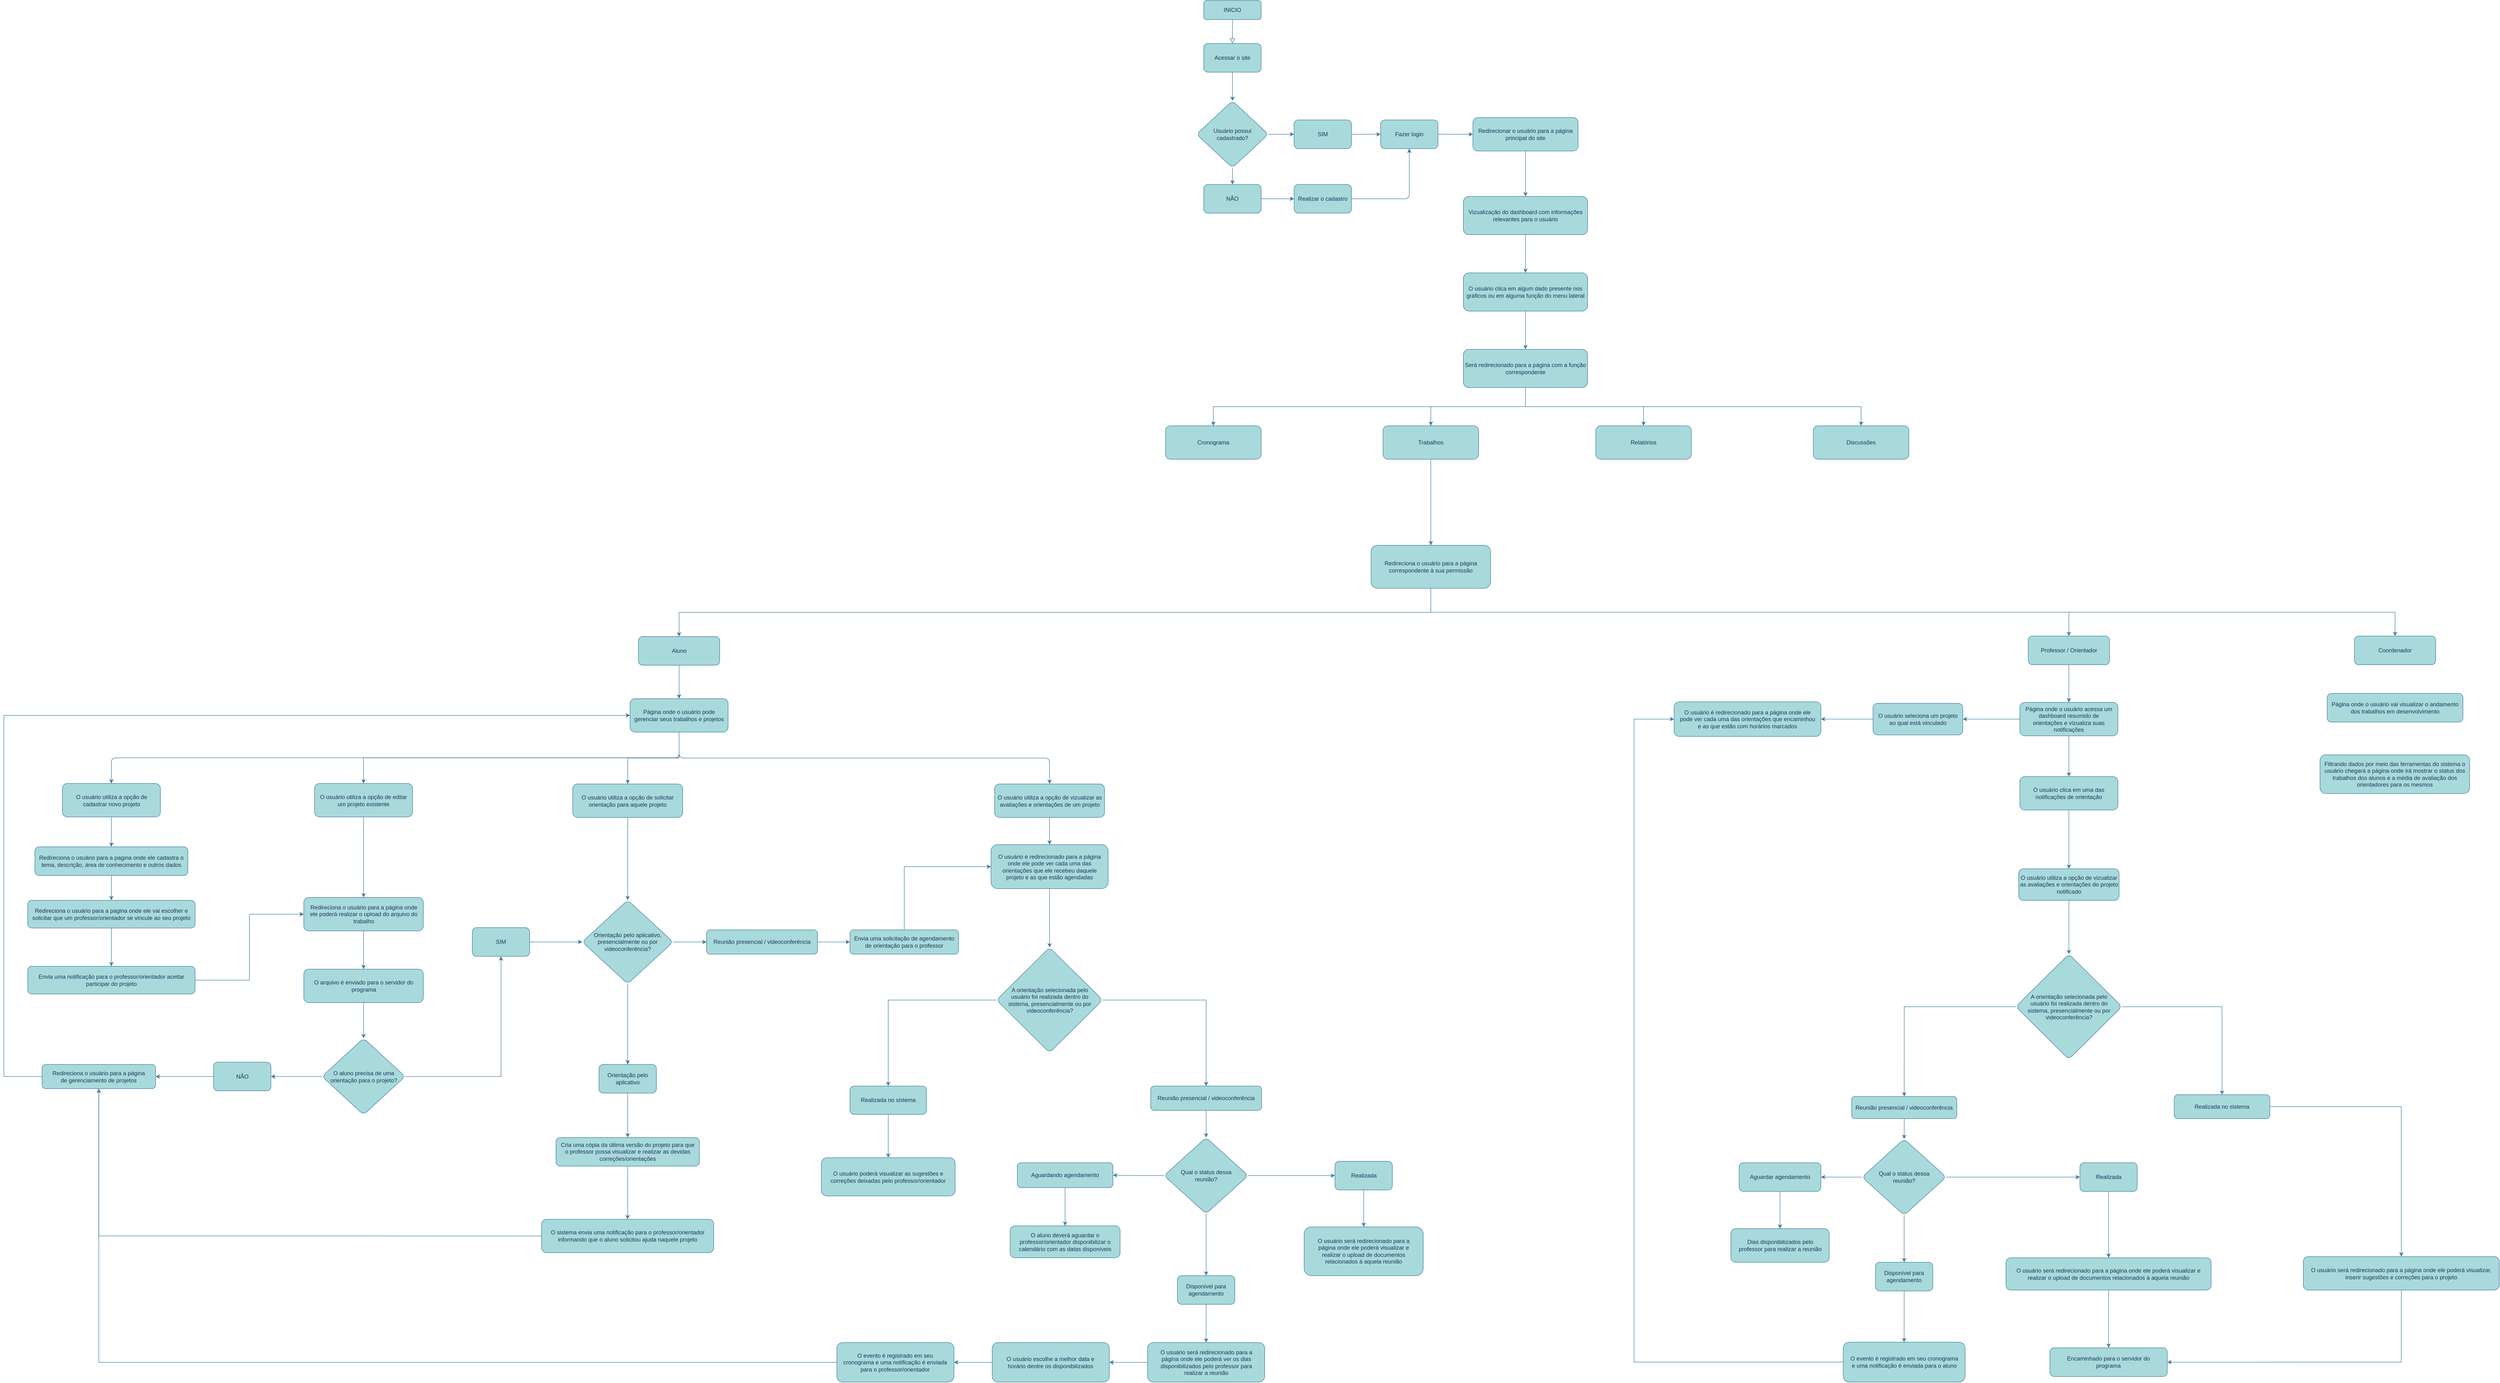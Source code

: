 <mxfile version="21.7.5" type="github">
  <diagram id="C5RBs43oDa-KdzZeNtuy" name="Page-1">
    <mxGraphModel dx="3542" dy="581" grid="1" gridSize="10" guides="1" tooltips="1" connect="1" arrows="1" fold="1" page="1" pageScale="1" pageWidth="827" pageHeight="1169" math="0" shadow="0">
      <root>
        <mxCell id="WIyWlLk6GJQsqaUBKTNV-0" />
        <mxCell id="WIyWlLk6GJQsqaUBKTNV-1" parent="WIyWlLk6GJQsqaUBKTNV-0" />
        <mxCell id="WIyWlLk6GJQsqaUBKTNV-2" value="" style="rounded=1;html=1;jettySize=auto;orthogonalLoop=1;fontSize=11;endArrow=block;endFill=0;endSize=8;strokeWidth=1;shadow=0;labelBackgroundColor=none;edgeStyle=orthogonalEdgeStyle;strokeColor=#457B9D;fontColor=default;" parent="WIyWlLk6GJQsqaUBKTNV-1" source="WIyWlLk6GJQsqaUBKTNV-3" edge="1">
          <mxGeometry relative="1" as="geometry">
            <mxPoint x="220" y="170" as="targetPoint" />
          </mxGeometry>
        </mxCell>
        <mxCell id="WIyWlLk6GJQsqaUBKTNV-3" value="INICIO" style="rounded=1;whiteSpace=wrap;html=1;fontSize=12;glass=0;strokeWidth=1;shadow=0;labelBackgroundColor=none;fillColor=#A8DADC;strokeColor=#457B9D;fontColor=#1D3557;perimeterSpacing=0;" parent="WIyWlLk6GJQsqaUBKTNV-1" vertex="1">
          <mxGeometry x="160" y="80" width="120" height="40" as="geometry" />
        </mxCell>
        <mxCell id="vMnHUvq_mN5Q5pl3wlm3-0" style="edgeStyle=orthogonalEdgeStyle;rounded=0;orthogonalLoop=1;jettySize=auto;html=1;entryX=0.5;entryY=0;entryDx=0;entryDy=0;labelBackgroundColor=none;strokeColor=#457B9D;fontColor=default;" parent="WIyWlLk6GJQsqaUBKTNV-1" source="Wv6pgNmDJLZr7skE1zL_-1" target="Wv6pgNmDJLZr7skE1zL_-2" edge="1">
          <mxGeometry relative="1" as="geometry" />
        </mxCell>
        <mxCell id="Wv6pgNmDJLZr7skE1zL_-1" value="Acessar o site" style="rounded=1;whiteSpace=wrap;html=1;labelBackgroundColor=none;fillColor=#A8DADC;strokeColor=#457B9D;fontColor=#1D3557;" parent="WIyWlLk6GJQsqaUBKTNV-1" vertex="1">
          <mxGeometry x="160" y="170" width="120" height="60" as="geometry" />
        </mxCell>
        <mxCell id="N6boZ8kevPGHldUJO8OH-1" value="" style="edgeStyle=orthogonalEdgeStyle;rounded=0;orthogonalLoop=1;jettySize=auto;html=1;labelBackgroundColor=none;strokeColor=#457B9D;fontColor=default;" parent="WIyWlLk6GJQsqaUBKTNV-1" source="Wv6pgNmDJLZr7skE1zL_-2" target="N6boZ8kevPGHldUJO8OH-0" edge="1">
          <mxGeometry relative="1" as="geometry" />
        </mxCell>
        <mxCell id="N6boZ8kevPGHldUJO8OH-4" value="" style="edgeStyle=orthogonalEdgeStyle;rounded=0;orthogonalLoop=1;jettySize=auto;html=1;labelBackgroundColor=none;strokeColor=#457B9D;fontColor=default;" parent="WIyWlLk6GJQsqaUBKTNV-1" source="Wv6pgNmDJLZr7skE1zL_-2" target="N6boZ8kevPGHldUJO8OH-3" edge="1">
          <mxGeometry relative="1" as="geometry" />
        </mxCell>
        <mxCell id="Wv6pgNmDJLZr7skE1zL_-2" value="Usuário possui cadastrado?" style="rhombus;whiteSpace=wrap;html=1;labelBackgroundColor=none;fillColor=#A8DADC;strokeColor=#457B9D;fontColor=#1D3557;rounded=1;" parent="WIyWlLk6GJQsqaUBKTNV-1" vertex="1">
          <mxGeometry x="145" y="290" width="150" height="140" as="geometry" />
        </mxCell>
        <mxCell id="vMnHUvq_mN5Q5pl3wlm3-2" style="edgeStyle=orthogonalEdgeStyle;rounded=0;orthogonalLoop=1;jettySize=auto;html=1;entryX=0;entryY=0.5;entryDx=0;entryDy=0;labelBackgroundColor=none;strokeColor=#457B9D;fontColor=default;" parent="WIyWlLk6GJQsqaUBKTNV-1" source="Wv6pgNmDJLZr7skE1zL_-4" target="Wv6pgNmDJLZr7skE1zL_-24" edge="1">
          <mxGeometry relative="1" as="geometry" />
        </mxCell>
        <mxCell id="Wv6pgNmDJLZr7skE1zL_-4" value="Fazer login" style="rounded=1;whiteSpace=wrap;html=1;labelBackgroundColor=none;fillColor=#A8DADC;strokeColor=#457B9D;fontColor=#1D3557;" parent="WIyWlLk6GJQsqaUBKTNV-1" vertex="1">
          <mxGeometry x="530" y="330" width="120" height="60" as="geometry" />
        </mxCell>
        <mxCell id="Wv6pgNmDJLZr7skE1zL_-8" style="edgeStyle=orthogonalEdgeStyle;rounded=1;orthogonalLoop=1;jettySize=auto;html=1;entryX=0.5;entryY=1;entryDx=0;entryDy=0;labelBackgroundColor=none;strokeColor=#457B9D;fontColor=default;" parent="WIyWlLk6GJQsqaUBKTNV-1" source="Wv6pgNmDJLZr7skE1zL_-6" target="Wv6pgNmDJLZr7skE1zL_-4" edge="1">
          <mxGeometry relative="1" as="geometry" />
        </mxCell>
        <mxCell id="Wv6pgNmDJLZr7skE1zL_-6" value="Realizar o cadastro" style="rounded=1;whiteSpace=wrap;html=1;labelBackgroundColor=none;fillColor=#A8DADC;strokeColor=#457B9D;fontColor=#1D3557;" parent="WIyWlLk6GJQsqaUBKTNV-1" vertex="1">
          <mxGeometry x="349" y="465" width="120" height="60" as="geometry" />
        </mxCell>
        <mxCell id="vMnHUvq_mN5Q5pl3wlm3-3" style="edgeStyle=orthogonalEdgeStyle;rounded=0;orthogonalLoop=1;jettySize=auto;html=1;entryX=0.5;entryY=0;entryDx=0;entryDy=0;labelBackgroundColor=none;strokeColor=#457B9D;fontColor=default;" parent="WIyWlLk6GJQsqaUBKTNV-1" source="Wv6pgNmDJLZr7skE1zL_-24" target="PsRH2TwUstqcrsSytIBq-19" edge="1">
          <mxGeometry relative="1" as="geometry" />
        </mxCell>
        <mxCell id="Wv6pgNmDJLZr7skE1zL_-24" value="Redirecionar&amp;nbsp;o usuário para a página principal do site" style="rounded=1;whiteSpace=wrap;html=1;labelBackgroundColor=none;fillColor=#A8DADC;strokeColor=#457B9D;fontColor=#1D3557;" parent="WIyWlLk6GJQsqaUBKTNV-1" vertex="1">
          <mxGeometry x="723" y="325" width="220" height="70" as="geometry" />
        </mxCell>
        <mxCell id="N6boZ8kevPGHldUJO8OH-9" value="" style="edgeStyle=orthogonalEdgeStyle;rounded=0;orthogonalLoop=1;jettySize=auto;html=1;labelBackgroundColor=none;strokeColor=#457B9D;fontColor=default;" parent="WIyWlLk6GJQsqaUBKTNV-1" source="PsRH2TwUstqcrsSytIBq-19" target="N6boZ8kevPGHldUJO8OH-8" edge="1">
          <mxGeometry relative="1" as="geometry" />
        </mxCell>
        <mxCell id="PsRH2TwUstqcrsSytIBq-19" value="Vizualização do dashboard com informações relevantes para o usuário" style="rounded=1;whiteSpace=wrap;html=1;labelBackgroundColor=none;fillColor=#A8DADC;strokeColor=#457B9D;fontColor=#1D3557;" parent="WIyWlLk6GJQsqaUBKTNV-1" vertex="1">
          <mxGeometry x="703" y="490" width="260" height="80" as="geometry" />
        </mxCell>
        <mxCell id="PsRH2TwUstqcrsSytIBq-21" value="Cronograma" style="rounded=1;whiteSpace=wrap;html=1;labelBackgroundColor=none;fillColor=#A8DADC;strokeColor=#457B9D;fontColor=#1D3557;" parent="WIyWlLk6GJQsqaUBKTNV-1" vertex="1">
          <mxGeometry x="80" y="970" width="200" height="70" as="geometry" />
        </mxCell>
        <mxCell id="PsRH2TwUstqcrsSytIBq-41" style="edgeStyle=orthogonalEdgeStyle;rounded=1;orthogonalLoop=1;jettySize=auto;html=1;exitX=0.5;exitY=1;exitDx=0;exitDy=0;entryX=0.5;entryY=0;entryDx=0;entryDy=0;labelBackgroundColor=none;strokeColor=#457B9D;fontColor=default;" parent="WIyWlLk6GJQsqaUBKTNV-1" source="PsRH2TwUstqcrsSytIBq-34" target="PsRH2TwUstqcrsSytIBq-40" edge="1">
          <mxGeometry relative="1" as="geometry" />
        </mxCell>
        <mxCell id="PsRH2TwUstqcrsSytIBq-34" value="Trabalhos" style="rounded=1;whiteSpace=wrap;html=1;labelBackgroundColor=none;fillColor=#A8DADC;strokeColor=#457B9D;fontColor=#1D3557;" parent="WIyWlLk6GJQsqaUBKTNV-1" vertex="1">
          <mxGeometry x="535" y="970" width="200" height="70" as="geometry" />
        </mxCell>
        <mxCell id="G-dcQe-ueX9qCtLUFajz-2" style="edgeStyle=orthogonalEdgeStyle;rounded=0;orthogonalLoop=1;jettySize=auto;html=1;exitX=0.5;exitY=1;exitDx=0;exitDy=0;entryX=0.5;entryY=0;entryDx=0;entryDy=0;labelBackgroundColor=none;strokeColor=#457B9D;fontColor=default;" parent="WIyWlLk6GJQsqaUBKTNV-1" source="PsRH2TwUstqcrsSytIBq-40" target="PsRH2TwUstqcrsSytIBq-46" edge="1">
          <mxGeometry relative="1" as="geometry" />
        </mxCell>
        <mxCell id="G-dcQe-ueX9qCtLUFajz-3" style="edgeStyle=orthogonalEdgeStyle;rounded=0;orthogonalLoop=1;jettySize=auto;html=1;exitX=0.5;exitY=1;exitDx=0;exitDy=0;entryX=0.5;entryY=0;entryDx=0;entryDy=0;labelBackgroundColor=none;strokeColor=#457B9D;fontColor=default;" parent="WIyWlLk6GJQsqaUBKTNV-1" source="PsRH2TwUstqcrsSytIBq-40" target="PsRH2TwUstqcrsSytIBq-44" edge="1">
          <mxGeometry relative="1" as="geometry" />
        </mxCell>
        <mxCell id="N6boZ8kevPGHldUJO8OH-89" style="edgeStyle=orthogonalEdgeStyle;rounded=0;orthogonalLoop=1;jettySize=auto;html=1;exitX=0.5;exitY=1;exitDx=0;exitDy=0;entryX=0.5;entryY=0;entryDx=0;entryDy=0;labelBackgroundColor=none;strokeColor=#457B9D;fontColor=default;" parent="WIyWlLk6GJQsqaUBKTNV-1" source="PsRH2TwUstqcrsSytIBq-40" target="PsRH2TwUstqcrsSytIBq-42" edge="1">
          <mxGeometry relative="1" as="geometry" />
        </mxCell>
        <mxCell id="PsRH2TwUstqcrsSytIBq-40" value="Redireciona o usuário para a página correspondente à sua permissão" style="rounded=1;whiteSpace=wrap;html=1;labelBackgroundColor=none;fillColor=#A8DADC;strokeColor=#457B9D;fontColor=#1D3557;" parent="WIyWlLk6GJQsqaUBKTNV-1" vertex="1">
          <mxGeometry x="510" y="1220" width="250" height="90" as="geometry" />
        </mxCell>
        <mxCell id="PsRH2TwUstqcrsSytIBq-44" value="Coordenador" style="whiteSpace=wrap;html=1;rounded=1;labelBackgroundColor=none;fillColor=#A8DADC;strokeColor=#457B9D;fontColor=#1D3557;" parent="WIyWlLk6GJQsqaUBKTNV-1" vertex="1">
          <mxGeometry x="2567" y="1410" width="170" height="60" as="geometry" />
        </mxCell>
        <mxCell id="WLotw6zkXfiyAokfO289-55" value="Página onde o usuário vai visualizar o andamento dos trabalhos em desenvolvimento" style="whiteSpace=wrap;html=1;rounded=1;labelBackgroundColor=none;fillColor=#A8DADC;strokeColor=#457B9D;fontColor=#1D3557;" parent="WIyWlLk6GJQsqaUBKTNV-1" vertex="1">
          <mxGeometry x="2510" y="1530" width="284" height="60" as="geometry" />
        </mxCell>
        <mxCell id="WLotw6zkXfiyAokfO289-57" value="Filtrando dados por meio das ferramentas do sistema o usuário chegará a página onde irá mostrar o status dos trabalhos dos alunos e a média de avaliação dos orientadores para os mesmos" style="whiteSpace=wrap;html=1;rounded=1;labelBackgroundColor=none;fillColor=#A8DADC;strokeColor=#457B9D;fontColor=#1D3557;" parent="WIyWlLk6GJQsqaUBKTNV-1" vertex="1">
          <mxGeometry x="2495" y="1658.5" width="313" height="81" as="geometry" />
        </mxCell>
        <mxCell id="17jwWLNGhVkvffKyEwNC-138" style="edgeStyle=orthogonalEdgeStyle;rounded=0;orthogonalLoop=1;jettySize=auto;html=1;entryX=0.5;entryY=0;entryDx=0;entryDy=0;labelBackgroundColor=none;strokeColor=#457B9D;fontColor=default;" parent="WIyWlLk6GJQsqaUBKTNV-1" source="PsRH2TwUstqcrsSytIBq-46" target="VRr-MVKPToFQ6HMz3Lch-27" edge="1">
          <mxGeometry relative="1" as="geometry" />
        </mxCell>
        <mxCell id="PsRH2TwUstqcrsSytIBq-46" value="Professor / Orientador" style="whiteSpace=wrap;html=1;rounded=1;labelBackgroundColor=none;fillColor=#A8DADC;strokeColor=#457B9D;fontColor=#1D3557;" parent="WIyWlLk6GJQsqaUBKTNV-1" vertex="1">
          <mxGeometry x="1884.71" y="1410" width="170" height="60" as="geometry" />
        </mxCell>
        <mxCell id="17jwWLNGhVkvffKyEwNC-5" value="" style="edgeStyle=orthogonalEdgeStyle;rounded=0;orthogonalLoop=1;jettySize=auto;html=1;labelBackgroundColor=none;strokeColor=#457B9D;fontColor=default;" parent="WIyWlLk6GJQsqaUBKTNV-1" source="VRr-MVKPToFQ6HMz3Lch-27" target="17jwWLNGhVkvffKyEwNC-4" edge="1">
          <mxGeometry relative="1" as="geometry" />
        </mxCell>
        <mxCell id="17jwWLNGhVkvffKyEwNC-128" value="" style="edgeStyle=orthogonalEdgeStyle;rounded=0;orthogonalLoop=1;jettySize=auto;html=1;labelBackgroundColor=none;strokeColor=#457B9D;fontColor=default;" parent="WIyWlLk6GJQsqaUBKTNV-1" source="VRr-MVKPToFQ6HMz3Lch-27" target="17jwWLNGhVkvffKyEwNC-127" edge="1">
          <mxGeometry relative="1" as="geometry" />
        </mxCell>
        <mxCell id="VRr-MVKPToFQ6HMz3Lch-27" value="Página onde o usuário acessa um dashboard resumido de orientações e vizualiza suas notificações" style="whiteSpace=wrap;html=1;rounded=1;labelBackgroundColor=none;fillColor=#A8DADC;strokeColor=#457B9D;fontColor=#1D3557;spacing=3;spacingLeft=5;spacingRight=5;" parent="WIyWlLk6GJQsqaUBKTNV-1" vertex="1">
          <mxGeometry x="1867.21" y="1548.75" width="205" height="70" as="geometry" />
        </mxCell>
        <mxCell id="N6boZ8kevPGHldUJO8OH-2" style="edgeStyle=orthogonalEdgeStyle;rounded=0;orthogonalLoop=1;jettySize=auto;html=1;exitX=1;exitY=0.5;exitDx=0;exitDy=0;entryX=0;entryY=0.5;entryDx=0;entryDy=0;labelBackgroundColor=none;strokeColor=#457B9D;fontColor=default;" parent="WIyWlLk6GJQsqaUBKTNV-1" source="N6boZ8kevPGHldUJO8OH-0" target="Wv6pgNmDJLZr7skE1zL_-6" edge="1">
          <mxGeometry relative="1" as="geometry" />
        </mxCell>
        <mxCell id="N6boZ8kevPGHldUJO8OH-0" value="NÃO" style="whiteSpace=wrap;html=1;fillColor=#A8DADC;strokeColor=#457B9D;fontColor=#1D3557;labelBackgroundColor=none;rounded=1;" parent="WIyWlLk6GJQsqaUBKTNV-1" vertex="1">
          <mxGeometry x="160" y="465" width="120" height="60" as="geometry" />
        </mxCell>
        <mxCell id="N6boZ8kevPGHldUJO8OH-5" style="edgeStyle=orthogonalEdgeStyle;rounded=0;orthogonalLoop=1;jettySize=auto;html=1;exitX=1;exitY=0.5;exitDx=0;exitDy=0;entryX=0;entryY=0.5;entryDx=0;entryDy=0;labelBackgroundColor=none;strokeColor=#457B9D;fontColor=default;" parent="WIyWlLk6GJQsqaUBKTNV-1" source="N6boZ8kevPGHldUJO8OH-3" target="Wv6pgNmDJLZr7skE1zL_-4" edge="1">
          <mxGeometry relative="1" as="geometry" />
        </mxCell>
        <mxCell id="N6boZ8kevPGHldUJO8OH-3" value="SIM" style="whiteSpace=wrap;html=1;fillColor=#A8DADC;strokeColor=#457B9D;fontColor=#1D3557;labelBackgroundColor=none;rounded=1;" parent="WIyWlLk6GJQsqaUBKTNV-1" vertex="1">
          <mxGeometry x="349" y="330" width="120" height="60" as="geometry" />
        </mxCell>
        <mxCell id="N6boZ8kevPGHldUJO8OH-11" value="" style="edgeStyle=orthogonalEdgeStyle;rounded=0;orthogonalLoop=1;jettySize=auto;html=1;labelBackgroundColor=none;strokeColor=#457B9D;fontColor=default;" parent="WIyWlLk6GJQsqaUBKTNV-1" source="N6boZ8kevPGHldUJO8OH-8" target="N6boZ8kevPGHldUJO8OH-10" edge="1">
          <mxGeometry relative="1" as="geometry" />
        </mxCell>
        <mxCell id="N6boZ8kevPGHldUJO8OH-8" value="O usuário clica em algum dado presente nos gráficos ou em alguma função do menu lateral" style="rounded=1;whiteSpace=wrap;html=1;labelBackgroundColor=none;fillColor=#A8DADC;strokeColor=#457B9D;fontColor=#1D3557;" parent="WIyWlLk6GJQsqaUBKTNV-1" vertex="1">
          <mxGeometry x="703" y="650" width="260" height="80" as="geometry" />
        </mxCell>
        <mxCell id="N6boZ8kevPGHldUJO8OH-12" style="edgeStyle=orthogonalEdgeStyle;rounded=0;orthogonalLoop=1;jettySize=auto;html=1;exitX=0.5;exitY=1;exitDx=0;exitDy=0;entryX=0.5;entryY=0;entryDx=0;entryDy=0;labelBackgroundColor=none;strokeColor=#457B9D;fontColor=default;" parent="WIyWlLk6GJQsqaUBKTNV-1" source="N6boZ8kevPGHldUJO8OH-10" target="PsRH2TwUstqcrsSytIBq-21" edge="1">
          <mxGeometry relative="1" as="geometry" />
        </mxCell>
        <mxCell id="N6boZ8kevPGHldUJO8OH-13" style="edgeStyle=orthogonalEdgeStyle;rounded=0;orthogonalLoop=1;jettySize=auto;html=1;exitX=0.5;exitY=1;exitDx=0;exitDy=0;entryX=0.5;entryY=0;entryDx=0;entryDy=0;labelBackgroundColor=none;strokeColor=#457B9D;fontColor=default;" parent="WIyWlLk6GJQsqaUBKTNV-1" source="N6boZ8kevPGHldUJO8OH-10" target="PsRH2TwUstqcrsSytIBq-34" edge="1">
          <mxGeometry relative="1" as="geometry" />
        </mxCell>
        <mxCell id="N6boZ8kevPGHldUJO8OH-16" style="edgeStyle=orthogonalEdgeStyle;rounded=0;orthogonalLoop=1;jettySize=auto;html=1;exitX=0.5;exitY=1;exitDx=0;exitDy=0;entryX=0.5;entryY=0;entryDx=0;entryDy=0;labelBackgroundColor=none;strokeColor=#457B9D;fontColor=default;" parent="WIyWlLk6GJQsqaUBKTNV-1" source="N6boZ8kevPGHldUJO8OH-10" target="N6boZ8kevPGHldUJO8OH-14" edge="1">
          <mxGeometry relative="1" as="geometry" />
        </mxCell>
        <mxCell id="N6boZ8kevPGHldUJO8OH-17" style="edgeStyle=orthogonalEdgeStyle;rounded=0;orthogonalLoop=1;jettySize=auto;html=1;exitX=0.5;exitY=1;exitDx=0;exitDy=0;entryX=0.5;entryY=0;entryDx=0;entryDy=0;labelBackgroundColor=none;strokeColor=#457B9D;fontColor=default;" parent="WIyWlLk6GJQsqaUBKTNV-1" source="N6boZ8kevPGHldUJO8OH-10" target="N6boZ8kevPGHldUJO8OH-15" edge="1">
          <mxGeometry relative="1" as="geometry" />
        </mxCell>
        <mxCell id="N6boZ8kevPGHldUJO8OH-10" value="Será redirecionado para a página com a função correspondente" style="rounded=1;whiteSpace=wrap;html=1;labelBackgroundColor=none;fillColor=#A8DADC;strokeColor=#457B9D;fontColor=#1D3557;" parent="WIyWlLk6GJQsqaUBKTNV-1" vertex="1">
          <mxGeometry x="703" y="810" width="260" height="80" as="geometry" />
        </mxCell>
        <mxCell id="N6boZ8kevPGHldUJO8OH-14" value="Relatórios" style="rounded=1;whiteSpace=wrap;html=1;labelBackgroundColor=none;fillColor=#A8DADC;strokeColor=#457B9D;fontColor=#1D3557;" parent="WIyWlLk6GJQsqaUBKTNV-1" vertex="1">
          <mxGeometry x="980" y="970" width="200" height="70" as="geometry" />
        </mxCell>
        <mxCell id="N6boZ8kevPGHldUJO8OH-15" value="Discussões" style="rounded=1;whiteSpace=wrap;html=1;labelBackgroundColor=none;fillColor=#A8DADC;strokeColor=#457B9D;fontColor=#1D3557;" parent="WIyWlLk6GJQsqaUBKTNV-1" vertex="1">
          <mxGeometry x="1435" y="970" width="200" height="70" as="geometry" />
        </mxCell>
        <mxCell id="17jwWLNGhVkvffKyEwNC-111" value="" style="edgeStyle=orthogonalEdgeStyle;rounded=0;orthogonalLoop=1;jettySize=auto;html=1;labelBackgroundColor=none;strokeColor=#457B9D;fontColor=default;" parent="WIyWlLk6GJQsqaUBKTNV-1" source="17jwWLNGhVkvffKyEwNC-4" target="17jwWLNGhVkvffKyEwNC-110" edge="1">
          <mxGeometry relative="1" as="geometry" />
        </mxCell>
        <mxCell id="17jwWLNGhVkvffKyEwNC-4" value="O usuário clica em uma das notificações de orientação" style="whiteSpace=wrap;html=1;rounded=1;labelBackgroundColor=none;fillColor=#A8DADC;strokeColor=#457B9D;fontColor=#1D3557;" parent="WIyWlLk6GJQsqaUBKTNV-1" vertex="1">
          <mxGeometry x="1867.21" y="1704" width="205" height="70" as="geometry" />
        </mxCell>
        <mxCell id="17jwWLNGhVkvffKyEwNC-95" style="edgeStyle=orthogonalEdgeStyle;rounded=0;orthogonalLoop=1;jettySize=auto;html=1;entryX=0.5;entryY=0;entryDx=0;entryDy=0;labelBackgroundColor=none;strokeColor=#457B9D;fontColor=default;" parent="WIyWlLk6GJQsqaUBKTNV-1" source="17jwWLNGhVkvffKyEwNC-11" target="17jwWLNGhVkvffKyEwNC-94" edge="1">
          <mxGeometry relative="1" as="geometry" />
        </mxCell>
        <mxCell id="17jwWLNGhVkvffKyEwNC-11" value="Reunião presencial / videoconferência" style="whiteSpace=wrap;html=1;rounded=1;labelBackgroundColor=none;fillColor=#A8DADC;strokeColor=#457B9D;fontColor=#1D3557;" parent="WIyWlLk6GJQsqaUBKTNV-1" vertex="1">
          <mxGeometry x="1515.26" y="2373.47" width="220" height="46.32" as="geometry" />
        </mxCell>
        <mxCell id="PsRH2TwUstqcrsSytIBq-42" value="Aluno" style="whiteSpace=wrap;html=1;rounded=1;labelBackgroundColor=none;fillColor=#A8DADC;strokeColor=#457B9D;fontColor=#1D3557;" parent="WIyWlLk6GJQsqaUBKTNV-1" vertex="1">
          <mxGeometry x="-1022.5" y="1411" width="170" height="60" as="geometry" />
        </mxCell>
        <mxCell id="PsRH2TwUstqcrsSytIBq-48" value="Página onde o usuário pode gerenciar seus trabalhos e projetos" style="whiteSpace=wrap;html=1;rounded=1;labelBackgroundColor=none;fillColor=#A8DADC;strokeColor=#457B9D;fontColor=#1D3557;" parent="WIyWlLk6GJQsqaUBKTNV-1" vertex="1">
          <mxGeometry x="-1040" y="1541" width="205" height="70" as="geometry" />
        </mxCell>
        <mxCell id="PsRH2TwUstqcrsSytIBq-49" value="" style="edgeStyle=orthogonalEdgeStyle;rounded=1;orthogonalLoop=1;jettySize=auto;html=1;labelBackgroundColor=none;strokeColor=#457B9D;fontColor=default;" parent="WIyWlLk6GJQsqaUBKTNV-1" source="PsRH2TwUstqcrsSytIBq-42" target="PsRH2TwUstqcrsSytIBq-48" edge="1">
          <mxGeometry relative="1" as="geometry" />
        </mxCell>
        <mxCell id="PsRH2TwUstqcrsSytIBq-56" value="O usuário utiliza a opção de cadastrar novo projeto" style="whiteSpace=wrap;html=1;rounded=1;labelBackgroundColor=none;fillColor=#A8DADC;strokeColor=#457B9D;fontColor=#1D3557;spacing=5;" parent="WIyWlLk6GJQsqaUBKTNV-1" vertex="1">
          <mxGeometry x="-2227.5" y="1718.5" width="205" height="70" as="geometry" />
        </mxCell>
        <mxCell id="PsRH2TwUstqcrsSytIBq-57" value="" style="edgeStyle=orthogonalEdgeStyle;rounded=1;orthogonalLoop=1;jettySize=auto;html=1;labelBackgroundColor=none;strokeColor=#457B9D;fontColor=default;exitX=0.5;exitY=1;exitDx=0;exitDy=0;" parent="WIyWlLk6GJQsqaUBKTNV-1" source="PsRH2TwUstqcrsSytIBq-48" target="PsRH2TwUstqcrsSytIBq-56" edge="1">
          <mxGeometry relative="1" as="geometry" />
        </mxCell>
        <mxCell id="PsRH2TwUstqcrsSytIBq-62" value="O usuário utiliza a opção de vizualizar as avaliações e orientações de um projeto" style="whiteSpace=wrap;html=1;rounded=1;labelBackgroundColor=none;fillColor=#A8DADC;strokeColor=#457B9D;fontColor=#1D3557;" parent="WIyWlLk6GJQsqaUBKTNV-1" vertex="1">
          <mxGeometry x="-277.5" y="1719.5" width="230" height="70" as="geometry" />
        </mxCell>
        <mxCell id="PsRH2TwUstqcrsSytIBq-63" style="edgeStyle=orthogonalEdgeStyle;rounded=1;orthogonalLoop=1;jettySize=auto;html=1;exitX=0.5;exitY=1;exitDx=0;exitDy=0;entryX=0.5;entryY=0;entryDx=0;entryDy=0;labelBackgroundColor=none;strokeColor=#457B9D;fontColor=default;" parent="WIyWlLk6GJQsqaUBKTNV-1" source="PsRH2TwUstqcrsSytIBq-48" target="PsRH2TwUstqcrsSytIBq-62" edge="1">
          <mxGeometry relative="1" as="geometry" />
        </mxCell>
        <mxCell id="V-YfowvrYNDkPsw4WASw-6" value="O usuário utiliza a opção de solicitar orientação para aquele projeto" style="whiteSpace=wrap;html=1;rounded=1;labelBackgroundColor=none;fillColor=#A8DADC;strokeColor=#457B9D;fontColor=#1D3557;" parent="WIyWlLk6GJQsqaUBKTNV-1" vertex="1">
          <mxGeometry x="-1160" y="1719.5" width="230" height="70" as="geometry" />
        </mxCell>
        <mxCell id="V-YfowvrYNDkPsw4WASw-7" style="edgeStyle=orthogonalEdgeStyle;rounded=0;orthogonalLoop=1;jettySize=auto;html=1;exitX=0.5;exitY=1;exitDx=0;exitDy=0;entryX=0.5;entryY=0;entryDx=0;entryDy=0;labelBackgroundColor=none;strokeColor=#457B9D;fontColor=default;" parent="WIyWlLk6GJQsqaUBKTNV-1" source="PsRH2TwUstqcrsSytIBq-48" target="V-YfowvrYNDkPsw4WASw-6" edge="1">
          <mxGeometry relative="1" as="geometry" />
        </mxCell>
        <mxCell id="WLotw6zkXfiyAokfO289-4" value="" style="edgeStyle=orthogonalEdgeStyle;rounded=0;orthogonalLoop=1;jettySize=auto;html=1;labelBackgroundColor=none;strokeColor=#457B9D;fontColor=default;" parent="WIyWlLk6GJQsqaUBKTNV-1" source="V-YfowvrYNDkPsw4WASw-6" target="WLotw6zkXfiyAokfO289-3" edge="1">
          <mxGeometry relative="1" as="geometry" />
        </mxCell>
        <mxCell id="WLotw6zkXfiyAokfO289-3" value="Orientação pelo aplicativo, presencialmente ou por videoconferência?" style="rhombus;whiteSpace=wrap;html=1;fillColor=#A8DADC;strokeColor=#457B9D;fontColor=#1D3557;rounded=1;labelBackgroundColor=none;spacingLeft=5;spacingRight=5;" parent="WIyWlLk6GJQsqaUBKTNV-1" vertex="1">
          <mxGeometry x="-1140" y="1962.63" width="190" height="175" as="geometry" />
        </mxCell>
        <mxCell id="WLotw6zkXfiyAokfO289-10" value="Reunião presencial / videoconferência" style="whiteSpace=wrap;html=1;fillColor=#A8DADC;strokeColor=#457B9D;fontColor=#1D3557;rounded=1;labelBackgroundColor=none;spacingLeft=5;spacingRight=5;" parent="WIyWlLk6GJQsqaUBKTNV-1" vertex="1">
          <mxGeometry x="-880" y="2024.7" width="232" height="50.87" as="geometry" />
        </mxCell>
        <mxCell id="N6boZ8kevPGHldUJO8OH-43" style="edgeStyle=orthogonalEdgeStyle;rounded=0;orthogonalLoop=1;jettySize=auto;html=1;exitX=1;exitY=0.5;exitDx=0;exitDy=0;entryX=0;entryY=0.5;entryDx=0;entryDy=0;labelBackgroundColor=none;strokeColor=#457B9D;fontColor=default;" parent="WIyWlLk6GJQsqaUBKTNV-1" source="WLotw6zkXfiyAokfO289-3" target="WLotw6zkXfiyAokfO289-10" edge="1">
          <mxGeometry relative="1" as="geometry" />
        </mxCell>
        <mxCell id="WLotw6zkXfiyAokfO289-15" value="" style="edgeStyle=orthogonalEdgeStyle;rounded=0;orthogonalLoop=1;jettySize=auto;html=1;labelBackgroundColor=none;strokeColor=#457B9D;fontColor=default;" parent="WIyWlLk6GJQsqaUBKTNV-1" source="WLotw6zkXfiyAokfO289-3" target="WLotw6zkXfiyAokfO289-14" edge="1">
          <mxGeometry relative="1" as="geometry" />
        </mxCell>
        <mxCell id="WLotw6zkXfiyAokfO289-38" value="O usuário é redirecionado para a página onde ele pode ver cada uma das orientações que ele recebeu daquele projeto e as que estão agendadas" style="whiteSpace=wrap;html=1;rounded=1;labelBackgroundColor=none;fillColor=#A8DADC;strokeColor=#457B9D;fontColor=#1D3557;spacingLeft=5;spacingRight=5;" parent="WIyWlLk6GJQsqaUBKTNV-1" vertex="1">
          <mxGeometry x="-285" y="1846.5" width="245" height="92" as="geometry" />
        </mxCell>
        <mxCell id="WLotw6zkXfiyAokfO289-39" value="" style="edgeStyle=orthogonalEdgeStyle;rounded=0;orthogonalLoop=1;jettySize=auto;html=1;labelBackgroundColor=none;strokeColor=#457B9D;fontColor=default;" parent="WIyWlLk6GJQsqaUBKTNV-1" source="PsRH2TwUstqcrsSytIBq-62" target="WLotw6zkXfiyAokfO289-38" edge="1">
          <mxGeometry relative="1" as="geometry" />
        </mxCell>
        <mxCell id="G-dcQe-ueX9qCtLUFajz-5" value="Redireciona o usuário para a pagina onde ele cadastra o tema, descrição, área de conhecimento e outros dados" style="whiteSpace=wrap;html=1;rounded=1;labelBackgroundColor=none;fillColor=#A8DADC;strokeColor=#457B9D;fontColor=#1D3557;spacing=5;" parent="WIyWlLk6GJQsqaUBKTNV-1" vertex="1">
          <mxGeometry x="-2285" y="1851" width="320" height="60" as="geometry" />
        </mxCell>
        <mxCell id="G-dcQe-ueX9qCtLUFajz-6" value="" style="edgeStyle=orthogonalEdgeStyle;rounded=0;orthogonalLoop=1;jettySize=auto;html=1;labelBackgroundColor=none;strokeColor=#457B9D;fontColor=default;" parent="WIyWlLk6GJQsqaUBKTNV-1" source="PsRH2TwUstqcrsSytIBq-56" target="G-dcQe-ueX9qCtLUFajz-5" edge="1">
          <mxGeometry relative="1" as="geometry" />
        </mxCell>
        <mxCell id="N6boZ8kevPGHldUJO8OH-21" value="Redireciona o usuário para a pagina onde ele vai escolher e solicitar que um professor/orientador se vincule ao seu projeto" style="whiteSpace=wrap;html=1;rounded=1;labelBackgroundColor=none;fillColor=#A8DADC;strokeColor=#457B9D;fontColor=#1D3557;spacing=5;spacingTop=0;spacingBottom=0;" parent="WIyWlLk6GJQsqaUBKTNV-1" vertex="1">
          <mxGeometry x="-2300" y="1963" width="350" height="58" as="geometry" />
        </mxCell>
        <mxCell id="N6boZ8kevPGHldUJO8OH-22" value="" style="edgeStyle=orthogonalEdgeStyle;rounded=0;orthogonalLoop=1;jettySize=auto;html=1;labelBackgroundColor=none;strokeColor=#457B9D;fontColor=default;" parent="WIyWlLk6GJQsqaUBKTNV-1" source="G-dcQe-ueX9qCtLUFajz-5" target="N6boZ8kevPGHldUJO8OH-21" edge="1">
          <mxGeometry relative="1" as="geometry" />
        </mxCell>
        <mxCell id="N6boZ8kevPGHldUJO8OH-23" value="O usuário utiliza a opção de editar um projeto existente" style="whiteSpace=wrap;html=1;rounded=1;labelBackgroundColor=none;fillColor=#A8DADC;strokeColor=#457B9D;fontColor=#1D3557;spacing=3;" parent="WIyWlLk6GJQsqaUBKTNV-1" vertex="1">
          <mxGeometry x="-1700" y="1718.5" width="205" height="70" as="geometry" />
        </mxCell>
        <mxCell id="N6boZ8kevPGHldUJO8OH-24" style="edgeStyle=orthogonalEdgeStyle;rounded=0;orthogonalLoop=1;jettySize=auto;html=1;exitX=0.5;exitY=1;exitDx=0;exitDy=0;entryX=0.5;entryY=0;entryDx=0;entryDy=0;labelBackgroundColor=none;strokeColor=#457B9D;fontColor=default;" parent="WIyWlLk6GJQsqaUBKTNV-1" source="PsRH2TwUstqcrsSytIBq-48" target="N6boZ8kevPGHldUJO8OH-23" edge="1">
          <mxGeometry relative="1" as="geometry" />
        </mxCell>
        <mxCell id="N6boZ8kevPGHldUJO8OH-25" value="Redireciona o usuário para a página onde ele poderá realizar o upload do arquivo do trabalho" style="whiteSpace=wrap;html=1;rounded=1;labelBackgroundColor=none;fillColor=#A8DADC;strokeColor=#457B9D;fontColor=#1D3557;spacing=5;" parent="WIyWlLk6GJQsqaUBKTNV-1" vertex="1">
          <mxGeometry x="-1722.5" y="1957" width="250" height="70" as="geometry" />
        </mxCell>
        <mxCell id="N6boZ8kevPGHldUJO8OH-26" value="" style="edgeStyle=orthogonalEdgeStyle;rounded=0;orthogonalLoop=1;jettySize=auto;html=1;labelBackgroundColor=none;strokeColor=#457B9D;fontColor=default;" parent="WIyWlLk6GJQsqaUBKTNV-1" source="N6boZ8kevPGHldUJO8OH-23" target="N6boZ8kevPGHldUJO8OH-25" edge="1">
          <mxGeometry relative="1" as="geometry" />
        </mxCell>
        <mxCell id="N6boZ8kevPGHldUJO8OH-28" value="O arquivo é enviado para o servidor do programa" style="whiteSpace=wrap;html=1;rounded=1;labelBackgroundColor=none;fillColor=#A8DADC;strokeColor=#457B9D;fontColor=#1D3557;spacing=5;" parent="WIyWlLk6GJQsqaUBKTNV-1" vertex="1">
          <mxGeometry x="-1722.5" y="2107" width="250" height="70" as="geometry" />
        </mxCell>
        <mxCell id="N6boZ8kevPGHldUJO8OH-29" value="" style="edgeStyle=orthogonalEdgeStyle;rounded=0;orthogonalLoop=1;jettySize=auto;html=1;labelBackgroundColor=none;strokeColor=#457B9D;fontColor=default;" parent="WIyWlLk6GJQsqaUBKTNV-1" source="N6boZ8kevPGHldUJO8OH-25" target="N6boZ8kevPGHldUJO8OH-28" edge="1">
          <mxGeometry relative="1" as="geometry" />
        </mxCell>
        <mxCell id="N6boZ8kevPGHldUJO8OH-30" value="O aluno precisa de uma orientação para o projeto?" style="rhombus;whiteSpace=wrap;html=1;fillColor=#A8DADC;strokeColor=#457B9D;fontColor=#1D3557;rounded=1;labelBackgroundColor=none;spacingTop=0;spacing=5;spacingLeft=10;spacingRight=10;" parent="WIyWlLk6GJQsqaUBKTNV-1" vertex="1">
          <mxGeometry x="-1684.37" y="2251.63" width="173.75" height="160" as="geometry" />
        </mxCell>
        <mxCell id="N6boZ8kevPGHldUJO8OH-31" style="edgeStyle=orthogonalEdgeStyle;rounded=0;orthogonalLoop=1;jettySize=auto;html=1;exitX=0.5;exitY=1;exitDx=0;exitDy=0;entryX=0.5;entryY=0;entryDx=0;entryDy=0;labelBackgroundColor=none;strokeColor=#457B9D;fontColor=default;" parent="WIyWlLk6GJQsqaUBKTNV-1" source="N6boZ8kevPGHldUJO8OH-28" target="N6boZ8kevPGHldUJO8OH-30" edge="1">
          <mxGeometry relative="1" as="geometry" />
        </mxCell>
        <mxCell id="N6boZ8kevPGHldUJO8OH-32" value="NÃO" style="whiteSpace=wrap;html=1;fillColor=#A8DADC;strokeColor=#457B9D;fontColor=#1D3557;rounded=1;labelBackgroundColor=none;spacingTop=0;spacing=5;spacingLeft=10;spacingRight=10;" parent="WIyWlLk6GJQsqaUBKTNV-1" vertex="1">
          <mxGeometry x="-1911.245" y="2301.63" width="120" height="60" as="geometry" />
        </mxCell>
        <mxCell id="N6boZ8kevPGHldUJO8OH-33" value="" style="edgeStyle=orthogonalEdgeStyle;rounded=0;orthogonalLoop=1;jettySize=auto;html=1;labelBackgroundColor=none;strokeColor=#457B9D;fontColor=default;" parent="WIyWlLk6GJQsqaUBKTNV-1" source="N6boZ8kevPGHldUJO8OH-30" target="N6boZ8kevPGHldUJO8OH-32" edge="1">
          <mxGeometry relative="1" as="geometry" />
        </mxCell>
        <mxCell id="N6boZ8kevPGHldUJO8OH-87" style="edgeStyle=orthogonalEdgeStyle;rounded=0;orthogonalLoop=1;jettySize=auto;html=1;exitX=0;exitY=0.5;exitDx=0;exitDy=0;entryX=0;entryY=0.5;entryDx=0;entryDy=0;labelBackgroundColor=none;strokeColor=#457B9D;fontColor=default;" parent="WIyWlLk6GJQsqaUBKTNV-1" source="N6boZ8kevPGHldUJO8OH-35" target="PsRH2TwUstqcrsSytIBq-48" edge="1">
          <mxGeometry relative="1" as="geometry">
            <Array as="points">
              <mxPoint x="-2350" y="2332" />
              <mxPoint x="-2350" y="1576" />
            </Array>
          </mxGeometry>
        </mxCell>
        <mxCell id="N6boZ8kevPGHldUJO8OH-35" value="Redireciona o usuário para a página de gerenciamento de projetos" style="whiteSpace=wrap;html=1;fillColor=#A8DADC;strokeColor=#457B9D;fontColor=#1D3557;rounded=1;labelBackgroundColor=none;spacingTop=0;spacing=5;spacingLeft=10;spacingRight=10;" parent="WIyWlLk6GJQsqaUBKTNV-1" vertex="1">
          <mxGeometry x="-2270" y="2306.32" width="237.49" height="50.63" as="geometry" />
        </mxCell>
        <mxCell id="N6boZ8kevPGHldUJO8OH-36" value="" style="edgeStyle=orthogonalEdgeStyle;rounded=0;orthogonalLoop=1;jettySize=auto;html=1;labelBackgroundColor=none;strokeColor=#457B9D;fontColor=default;" parent="WIyWlLk6GJQsqaUBKTNV-1" source="N6boZ8kevPGHldUJO8OH-32" target="N6boZ8kevPGHldUJO8OH-35" edge="1">
          <mxGeometry relative="1" as="geometry" />
        </mxCell>
        <mxCell id="N6boZ8kevPGHldUJO8OH-41" style="edgeStyle=orthogonalEdgeStyle;rounded=0;orthogonalLoop=1;jettySize=auto;html=1;exitX=1;exitY=0.5;exitDx=0;exitDy=0;entryX=0;entryY=0.5;entryDx=0;entryDy=0;labelBackgroundColor=none;strokeColor=#457B9D;fontColor=default;" parent="WIyWlLk6GJQsqaUBKTNV-1" source="N6boZ8kevPGHldUJO8OH-38" target="WLotw6zkXfiyAokfO289-3" edge="1">
          <mxGeometry relative="1" as="geometry" />
        </mxCell>
        <mxCell id="N6boZ8kevPGHldUJO8OH-38" value="SIM" style="whiteSpace=wrap;html=1;fillColor=#A8DADC;strokeColor=#457B9D;fontColor=#1D3557;rounded=1;labelBackgroundColor=none;spacingTop=0;spacing=5;spacingLeft=10;spacingRight=10;" parent="WIyWlLk6GJQsqaUBKTNV-1" vertex="1">
          <mxGeometry x="-1370.005" y="2020.13" width="120" height="60" as="geometry" />
        </mxCell>
        <mxCell id="N6boZ8kevPGHldUJO8OH-39" value="" style="edgeStyle=orthogonalEdgeStyle;rounded=0;orthogonalLoop=1;jettySize=auto;html=1;labelBackgroundColor=none;strokeColor=#457B9D;fontColor=default;" parent="WIyWlLk6GJQsqaUBKTNV-1" source="N6boZ8kevPGHldUJO8OH-30" target="N6boZ8kevPGHldUJO8OH-38" edge="1">
          <mxGeometry relative="1" as="geometry" />
        </mxCell>
        <mxCell id="N6boZ8kevPGHldUJO8OH-42" value="" style="edgeStyle=orthogonalEdgeStyle;rounded=0;orthogonalLoop=1;jettySize=auto;html=1;labelBackgroundColor=none;strokeColor=#457B9D;fontColor=default;" parent="WIyWlLk6GJQsqaUBKTNV-1" source="WLotw6zkXfiyAokfO289-3" target="WLotw6zkXfiyAokfO289-14" edge="1">
          <mxGeometry relative="1" as="geometry">
            <mxPoint x="-950" y="2331" as="sourcePoint" />
            <mxPoint x="380" y="2081" as="targetPoint" />
          </mxGeometry>
        </mxCell>
        <mxCell id="WLotw6zkXfiyAokfO289-14" value="Orientação pelo aplicativo" style="whiteSpace=wrap;html=1;fillColor=#A8DADC;strokeColor=#457B9D;fontColor=#1D3557;rounded=1;labelBackgroundColor=none;spacingLeft=5;spacingRight=5;" parent="WIyWlLk6GJQsqaUBKTNV-1" vertex="1">
          <mxGeometry x="-1105" y="2306.32" width="120" height="60" as="geometry" />
        </mxCell>
        <mxCell id="N6boZ8kevPGHldUJO8OH-50" style="edgeStyle=orthogonalEdgeStyle;rounded=0;orthogonalLoop=1;jettySize=auto;html=1;exitX=0;exitY=0.5;exitDx=0;exitDy=0;entryX=0.5;entryY=1;entryDx=0;entryDy=0;labelBackgroundColor=none;strokeColor=#457B9D;fontColor=default;" parent="WIyWlLk6GJQsqaUBKTNV-1" source="N6boZ8kevPGHldUJO8OH-44" target="N6boZ8kevPGHldUJO8OH-35" edge="1">
          <mxGeometry relative="1" as="geometry" />
        </mxCell>
        <mxCell id="N6boZ8kevPGHldUJO8OH-44" value="O sistema envia uma notificação para o professor/orientador informando que o aluno solicitou ajuda naquele projeto" style="whiteSpace=wrap;html=1;fillColor=#A8DADC;strokeColor=#457B9D;fontColor=#1D3557;rounded=1;labelBackgroundColor=none;spacingLeft=5;spacingRight=5;" parent="WIyWlLk6GJQsqaUBKTNV-1" vertex="1">
          <mxGeometry x="-1225" y="2630.32" width="360" height="70" as="geometry" />
        </mxCell>
        <mxCell id="N6boZ8kevPGHldUJO8OH-49" style="edgeStyle=orthogonalEdgeStyle;rounded=0;orthogonalLoop=1;jettySize=auto;html=1;exitX=0.5;exitY=1;exitDx=0;exitDy=0;entryX=0.5;entryY=0;entryDx=0;entryDy=0;labelBackgroundColor=none;strokeColor=#457B9D;fontColor=default;" parent="WIyWlLk6GJQsqaUBKTNV-1" source="N6boZ8kevPGHldUJO8OH-46" target="N6boZ8kevPGHldUJO8OH-44" edge="1">
          <mxGeometry relative="1" as="geometry" />
        </mxCell>
        <mxCell id="N6boZ8kevPGHldUJO8OH-46" value="Cria uma cópia da última versão do projeto para que o professor possa visualizar e realizar as devidas correções/orientações" style="whiteSpace=wrap;html=1;fillColor=#A8DADC;strokeColor=#457B9D;fontColor=#1D3557;rounded=1;labelBackgroundColor=none;spacingLeft=5;spacingRight=5;" parent="WIyWlLk6GJQsqaUBKTNV-1" vertex="1">
          <mxGeometry x="-1195" y="2459.32" width="300" height="59.87" as="geometry" />
        </mxCell>
        <mxCell id="N6boZ8kevPGHldUJO8OH-47" value="" style="edgeStyle=orthogonalEdgeStyle;rounded=0;orthogonalLoop=1;jettySize=auto;html=1;labelBackgroundColor=none;strokeColor=#457B9D;fontColor=default;" parent="WIyWlLk6GJQsqaUBKTNV-1" source="WLotw6zkXfiyAokfO289-14" target="N6boZ8kevPGHldUJO8OH-46" edge="1">
          <mxGeometry relative="1" as="geometry" />
        </mxCell>
        <mxCell id="N6boZ8kevPGHldUJO8OH-53" style="edgeStyle=orthogonalEdgeStyle;rounded=0;orthogonalLoop=1;jettySize=auto;html=1;exitX=1;exitY=0.5;exitDx=0;exitDy=0;entryX=0;entryY=0.5;entryDx=0;entryDy=0;labelBackgroundColor=none;strokeColor=#457B9D;fontColor=default;" parent="WIyWlLk6GJQsqaUBKTNV-1" source="N6boZ8kevPGHldUJO8OH-51" target="N6boZ8kevPGHldUJO8OH-25" edge="1">
          <mxGeometry relative="1" as="geometry" />
        </mxCell>
        <mxCell id="N6boZ8kevPGHldUJO8OH-51" value="Envia uma notificação para o professor/orientador aceitar participar do projeto" style="whiteSpace=wrap;html=1;rounded=1;labelBackgroundColor=none;fillColor=#A8DADC;strokeColor=#457B9D;fontColor=#1D3557;spacing=5;spacingTop=0;spacingBottom=0;" parent="WIyWlLk6GJQsqaUBKTNV-1" vertex="1">
          <mxGeometry x="-2300" y="2101" width="350" height="58" as="geometry" />
        </mxCell>
        <mxCell id="N6boZ8kevPGHldUJO8OH-52" value="" style="edgeStyle=orthogonalEdgeStyle;rounded=0;orthogonalLoop=1;jettySize=auto;html=1;labelBackgroundColor=none;strokeColor=#457B9D;fontColor=default;" parent="WIyWlLk6GJQsqaUBKTNV-1" source="N6boZ8kevPGHldUJO8OH-21" target="N6boZ8kevPGHldUJO8OH-51" edge="1">
          <mxGeometry relative="1" as="geometry" />
        </mxCell>
        <mxCell id="N6boZ8kevPGHldUJO8OH-56" style="edgeStyle=orthogonalEdgeStyle;rounded=0;orthogonalLoop=1;jettySize=auto;html=1;exitX=0.5;exitY=0;exitDx=0;exitDy=0;entryX=0;entryY=0.5;entryDx=0;entryDy=0;labelBackgroundColor=none;strokeColor=#457B9D;fontColor=default;" parent="WIyWlLk6GJQsqaUBKTNV-1" source="N6boZ8kevPGHldUJO8OH-54" target="WLotw6zkXfiyAokfO289-38" edge="1">
          <mxGeometry relative="1" as="geometry" />
        </mxCell>
        <mxCell id="N6boZ8kevPGHldUJO8OH-54" value="Envia uma solicitação de agendamento de orientação para o professor" style="whiteSpace=wrap;html=1;fillColor=#A8DADC;strokeColor=#457B9D;fontColor=#1D3557;rounded=1;labelBackgroundColor=none;spacingLeft=5;spacingRight=5;" parent="WIyWlLk6GJQsqaUBKTNV-1" vertex="1">
          <mxGeometry x="-580" y="2024.7" width="227" height="50.87" as="geometry" />
        </mxCell>
        <mxCell id="N6boZ8kevPGHldUJO8OH-57" value="A orientação selecionada pelo usuário foi realizada dentro do sistema, presencialmente ou por videoconferência?" style="rhombus;whiteSpace=wrap;html=1;fillColor=#A8DADC;strokeColor=#457B9D;fontColor=#1D3557;rounded=1;labelBackgroundColor=none;spacingLeft=10;spacingRight=10;spacing=5;" parent="WIyWlLk6GJQsqaUBKTNV-1" vertex="1">
          <mxGeometry x="-273.44" y="2061.63" width="221.87" height="220" as="geometry" />
        </mxCell>
        <mxCell id="N6boZ8kevPGHldUJO8OH-55" value="" style="edgeStyle=orthogonalEdgeStyle;rounded=0;orthogonalLoop=1;jettySize=auto;html=1;labelBackgroundColor=none;strokeColor=#457B9D;fontColor=default;" parent="WIyWlLk6GJQsqaUBKTNV-1" source="WLotw6zkXfiyAokfO289-10" target="N6boZ8kevPGHldUJO8OH-54" edge="1">
          <mxGeometry relative="1" as="geometry" />
        </mxCell>
        <mxCell id="N6boZ8kevPGHldUJO8OH-58" value="" style="edgeStyle=orthogonalEdgeStyle;rounded=0;orthogonalLoop=1;jettySize=auto;html=1;labelBackgroundColor=none;strokeColor=#457B9D;fontColor=default;" parent="WIyWlLk6GJQsqaUBKTNV-1" source="WLotw6zkXfiyAokfO289-38" target="N6boZ8kevPGHldUJO8OH-57" edge="1">
          <mxGeometry relative="1" as="geometry" />
        </mxCell>
        <mxCell id="N6boZ8kevPGHldUJO8OH-60" value="Realizada no sistema" style="whiteSpace=wrap;html=1;fillColor=#A8DADC;strokeColor=#457B9D;fontColor=#1D3557;rounded=1;labelBackgroundColor=none;spacingLeft=10;spacingRight=10;spacing=5;" parent="WIyWlLk6GJQsqaUBKTNV-1" vertex="1">
          <mxGeometry x="-579.99" y="2351.63" width="160" height="59.37" as="geometry" />
        </mxCell>
        <mxCell id="N6boZ8kevPGHldUJO8OH-61" value="" style="edgeStyle=orthogonalEdgeStyle;rounded=0;orthogonalLoop=1;jettySize=auto;html=1;labelBackgroundColor=none;strokeColor=#457B9D;fontColor=default;" parent="WIyWlLk6GJQsqaUBKTNV-1" source="N6boZ8kevPGHldUJO8OH-57" target="N6boZ8kevPGHldUJO8OH-60" edge="1">
          <mxGeometry relative="1" as="geometry" />
        </mxCell>
        <mxCell id="N6boZ8kevPGHldUJO8OH-64" value="O usuário poderá visualizar as sugestões e correções deixadas pelo professor/orientador" style="whiteSpace=wrap;html=1;fillColor=#A8DADC;strokeColor=#457B9D;fontColor=#1D3557;rounded=1;labelBackgroundColor=none;spacingLeft=10;spacingRight=10;spacing=5;" parent="WIyWlLk6GJQsqaUBKTNV-1" vertex="1">
          <mxGeometry x="-639.98" y="2501.63" width="279.99" height="80" as="geometry" />
        </mxCell>
        <mxCell id="N6boZ8kevPGHldUJO8OH-66" value="Qual o status dessa reunião?" style="rhombus;whiteSpace=wrap;html=1;fillColor=#A8DADC;strokeColor=#457B9D;fontColor=#1D3557;rounded=1;labelBackgroundColor=none;spacingLeft=10;spacingRight=10;spacing=5;" parent="WIyWlLk6GJQsqaUBKTNV-1" vertex="1">
          <mxGeometry x="77.04" y="2459.32" width="175.93" height="159.37" as="geometry" />
        </mxCell>
        <mxCell id="N6boZ8kevPGHldUJO8OH-65" value="" style="edgeStyle=orthogonalEdgeStyle;rounded=0;orthogonalLoop=1;jettySize=auto;html=1;labelBackgroundColor=none;strokeColor=#457B9D;fontColor=default;" parent="WIyWlLk6GJQsqaUBKTNV-1" source="N6boZ8kevPGHldUJO8OH-60" target="N6boZ8kevPGHldUJO8OH-64" edge="1">
          <mxGeometry relative="1" as="geometry" />
        </mxCell>
        <mxCell id="N6boZ8kevPGHldUJO8OH-69" style="edgeStyle=orthogonalEdgeStyle;rounded=0;orthogonalLoop=1;jettySize=auto;html=1;exitX=0.5;exitY=1;exitDx=0;exitDy=0;entryX=0.5;entryY=0;entryDx=0;entryDy=0;labelBackgroundColor=none;strokeColor=#457B9D;fontColor=default;" parent="WIyWlLk6GJQsqaUBKTNV-1" source="N6boZ8kevPGHldUJO8OH-67" target="N6boZ8kevPGHldUJO8OH-66" edge="1">
          <mxGeometry relative="1" as="geometry" />
        </mxCell>
        <mxCell id="N6boZ8kevPGHldUJO8OH-67" value="Reunião presencial / videoconferência" style="whiteSpace=wrap;html=1;fillColor=#A8DADC;strokeColor=#457B9D;fontColor=#1D3557;rounded=1;labelBackgroundColor=none;spacingLeft=5;spacingRight=5;" parent="WIyWlLk6GJQsqaUBKTNV-1" vertex="1">
          <mxGeometry x="49.01" y="2351.63" width="232" height="50.87" as="geometry" />
        </mxCell>
        <mxCell id="N6boZ8kevPGHldUJO8OH-68" style="edgeStyle=orthogonalEdgeStyle;rounded=0;orthogonalLoop=1;jettySize=auto;html=1;exitX=1;exitY=0.5;exitDx=0;exitDy=0;entryX=0.5;entryY=0;entryDx=0;entryDy=0;labelBackgroundColor=none;strokeColor=#457B9D;fontColor=default;" parent="WIyWlLk6GJQsqaUBKTNV-1" source="N6boZ8kevPGHldUJO8OH-57" target="N6boZ8kevPGHldUJO8OH-67" edge="1">
          <mxGeometry relative="1" as="geometry" />
        </mxCell>
        <mxCell id="N6boZ8kevPGHldUJO8OH-70" value="Aguardando agendamento" style="whiteSpace=wrap;html=1;fillColor=#A8DADC;strokeColor=#457B9D;fontColor=#1D3557;rounded=1;labelBackgroundColor=none;spacingLeft=10;spacingRight=10;spacing=5;" parent="WIyWlLk6GJQsqaUBKTNV-1" vertex="1">
          <mxGeometry x="-230" y="2512.14" width="200" height="51.99" as="geometry" />
        </mxCell>
        <mxCell id="N6boZ8kevPGHldUJO8OH-71" style="edgeStyle=orthogonalEdgeStyle;rounded=0;orthogonalLoop=1;jettySize=auto;html=1;exitX=0;exitY=0.5;exitDx=0;exitDy=0;entryX=1;entryY=0.5;entryDx=0;entryDy=0;labelBackgroundColor=none;strokeColor=#457B9D;fontColor=default;" parent="WIyWlLk6GJQsqaUBKTNV-1" source="N6boZ8kevPGHldUJO8OH-66" target="N6boZ8kevPGHldUJO8OH-70" edge="1">
          <mxGeometry relative="1" as="geometry" />
        </mxCell>
        <mxCell id="N6boZ8kevPGHldUJO8OH-72" value="O aluno deverá aguardar o professor/orientador disponibilizar o calendário com as datas disponíveis" style="whiteSpace=wrap;html=1;fillColor=#A8DADC;strokeColor=#457B9D;fontColor=#1D3557;rounded=1;labelBackgroundColor=none;spacingLeft=10;spacingRight=10;spacing=5;" parent="WIyWlLk6GJQsqaUBKTNV-1" vertex="1">
          <mxGeometry x="-245" y="2644.13" width="230" height="66.87" as="geometry" />
        </mxCell>
        <mxCell id="N6boZ8kevPGHldUJO8OH-73" value="" style="edgeStyle=orthogonalEdgeStyle;rounded=0;orthogonalLoop=1;jettySize=auto;html=1;labelBackgroundColor=none;strokeColor=#457B9D;fontColor=default;" parent="WIyWlLk6GJQsqaUBKTNV-1" source="N6boZ8kevPGHldUJO8OH-70" target="N6boZ8kevPGHldUJO8OH-72" edge="1">
          <mxGeometry relative="1" as="geometry" />
        </mxCell>
        <mxCell id="N6boZ8kevPGHldUJO8OH-74" value="Realizada" style="whiteSpace=wrap;html=1;fillColor=#A8DADC;strokeColor=#457B9D;fontColor=#1D3557;rounded=1;labelBackgroundColor=none;spacingLeft=10;spacingRight=10;spacing=5;" parent="WIyWlLk6GJQsqaUBKTNV-1" vertex="1">
          <mxGeometry x="434.525" y="2509.005" width="120" height="60" as="geometry" />
        </mxCell>
        <mxCell id="N6boZ8kevPGHldUJO8OH-75" value="" style="edgeStyle=orthogonalEdgeStyle;rounded=0;orthogonalLoop=1;jettySize=auto;html=1;labelBackgroundColor=none;strokeColor=#457B9D;fontColor=default;" parent="WIyWlLk6GJQsqaUBKTNV-1" source="N6boZ8kevPGHldUJO8OH-66" target="N6boZ8kevPGHldUJO8OH-74" edge="1">
          <mxGeometry relative="1" as="geometry" />
        </mxCell>
        <mxCell id="N6boZ8kevPGHldUJO8OH-76" value="O usuário será redirecionado para a página onde ele poderá visualizar e realizar o upload de documentos relacionados à aquela reunião" style="whiteSpace=wrap;html=1;fillColor=#A8DADC;strokeColor=#457B9D;fontColor=#1D3557;rounded=1;labelBackgroundColor=none;spacingLeft=10;spacingRight=10;spacing=5;" parent="WIyWlLk6GJQsqaUBKTNV-1" vertex="1">
          <mxGeometry x="370" y="2646.39" width="249.06" height="101.99" as="geometry" />
        </mxCell>
        <mxCell id="N6boZ8kevPGHldUJO8OH-78" value="Disponível para agendamento" style="whiteSpace=wrap;html=1;fillColor=#A8DADC;strokeColor=#457B9D;fontColor=#1D3557;rounded=1;labelBackgroundColor=none;spacingLeft=10;spacingRight=10;spacing=5;" parent="WIyWlLk6GJQsqaUBKTNV-1" vertex="1">
          <mxGeometry x="105.005" y="2748.375" width="120" height="60" as="geometry" />
        </mxCell>
        <mxCell id="N6boZ8kevPGHldUJO8OH-77" value="" style="edgeStyle=orthogonalEdgeStyle;rounded=0;orthogonalLoop=1;jettySize=auto;html=1;labelBackgroundColor=none;strokeColor=#457B9D;fontColor=default;" parent="WIyWlLk6GJQsqaUBKTNV-1" source="N6boZ8kevPGHldUJO8OH-74" target="N6boZ8kevPGHldUJO8OH-76" edge="1">
          <mxGeometry relative="1" as="geometry" />
        </mxCell>
        <mxCell id="N6boZ8kevPGHldUJO8OH-80" value="O usuário será redirecionado para a página onde ele poderá ver os dias disponibilizados pelo professor para realizar a reunião" style="whiteSpace=wrap;html=1;fillColor=#A8DADC;strokeColor=#457B9D;fontColor=#1D3557;rounded=1;labelBackgroundColor=none;spacingLeft=10;spacingRight=10;spacing=5;" parent="WIyWlLk6GJQsqaUBKTNV-1" vertex="1">
          <mxGeometry x="42.5" y="2888.38" width="245.01" height="82.63" as="geometry" />
        </mxCell>
        <mxCell id="N6boZ8kevPGHldUJO8OH-79" value="" style="edgeStyle=orthogonalEdgeStyle;rounded=0;orthogonalLoop=1;jettySize=auto;html=1;labelBackgroundColor=none;strokeColor=#457B9D;fontColor=default;" parent="WIyWlLk6GJQsqaUBKTNV-1" source="N6boZ8kevPGHldUJO8OH-66" target="N6boZ8kevPGHldUJO8OH-78" edge="1">
          <mxGeometry relative="1" as="geometry" />
        </mxCell>
        <mxCell id="N6boZ8kevPGHldUJO8OH-82" value="O usuário escolhe a melhor data e horário dentre os disponibilizados" style="whiteSpace=wrap;html=1;fillColor=#A8DADC;strokeColor=#457B9D;fontColor=#1D3557;rounded=1;labelBackgroundColor=none;spacingLeft=10;spacingRight=10;spacing=5;" parent="WIyWlLk6GJQsqaUBKTNV-1" vertex="1">
          <mxGeometry x="-282.51" y="2888.38" width="245.01" height="82.63" as="geometry" />
        </mxCell>
        <mxCell id="N6boZ8kevPGHldUJO8OH-81" value="" style="edgeStyle=orthogonalEdgeStyle;rounded=0;orthogonalLoop=1;jettySize=auto;html=1;labelBackgroundColor=none;strokeColor=#457B9D;fontColor=default;" parent="WIyWlLk6GJQsqaUBKTNV-1" source="N6boZ8kevPGHldUJO8OH-78" target="N6boZ8kevPGHldUJO8OH-80" edge="1">
          <mxGeometry relative="1" as="geometry" />
        </mxCell>
        <mxCell id="N6boZ8kevPGHldUJO8OH-86" style="edgeStyle=orthogonalEdgeStyle;rounded=0;orthogonalLoop=1;jettySize=auto;html=1;exitX=0;exitY=0.5;exitDx=0;exitDy=0;entryX=0.5;entryY=1;entryDx=0;entryDy=0;labelBackgroundColor=none;strokeColor=#457B9D;fontColor=default;" parent="WIyWlLk6GJQsqaUBKTNV-1" source="N6boZ8kevPGHldUJO8OH-84" target="N6boZ8kevPGHldUJO8OH-35" edge="1">
          <mxGeometry relative="1" as="geometry" />
        </mxCell>
        <mxCell id="N6boZ8kevPGHldUJO8OH-84" value="O evento é registrado em seu cronograma e uma notificação é enviada para o professor/orientador" style="whiteSpace=wrap;html=1;fillColor=#A8DADC;strokeColor=#457B9D;fontColor=#1D3557;rounded=1;labelBackgroundColor=none;spacingLeft=10;spacingRight=10;spacing=5;" parent="WIyWlLk6GJQsqaUBKTNV-1" vertex="1">
          <mxGeometry x="-607.52" y="2888.38" width="245.01" height="82.63" as="geometry" />
        </mxCell>
        <mxCell id="N6boZ8kevPGHldUJO8OH-83" value="" style="edgeStyle=orthogonalEdgeStyle;rounded=0;orthogonalLoop=1;jettySize=auto;html=1;labelBackgroundColor=none;strokeColor=#457B9D;fontColor=default;" parent="WIyWlLk6GJQsqaUBKTNV-1" source="N6boZ8kevPGHldUJO8OH-80" target="N6boZ8kevPGHldUJO8OH-82" edge="1">
          <mxGeometry relative="1" as="geometry" />
        </mxCell>
        <mxCell id="N6boZ8kevPGHldUJO8OH-85" value="" style="edgeStyle=orthogonalEdgeStyle;rounded=0;orthogonalLoop=1;jettySize=auto;html=1;labelBackgroundColor=none;strokeColor=#457B9D;fontColor=default;" parent="WIyWlLk6GJQsqaUBKTNV-1" source="N6boZ8kevPGHldUJO8OH-82" target="N6boZ8kevPGHldUJO8OH-84" edge="1">
          <mxGeometry relative="1" as="geometry" />
        </mxCell>
        <mxCell id="17jwWLNGhVkvffKyEwNC-93" style="edgeStyle=orthogonalEdgeStyle;rounded=0;orthogonalLoop=1;jettySize=auto;html=1;entryX=0.5;entryY=0;entryDx=0;entryDy=0;exitX=0;exitY=0.5;exitDx=0;exitDy=0;labelBackgroundColor=none;strokeColor=#457B9D;fontColor=default;" parent="WIyWlLk6GJQsqaUBKTNV-1" source="17jwWLNGhVkvffKyEwNC-90" target="17jwWLNGhVkvffKyEwNC-11" edge="1">
          <mxGeometry relative="1" as="geometry" />
        </mxCell>
        <mxCell id="17jwWLNGhVkvffKyEwNC-120" value="" style="edgeStyle=orthogonalEdgeStyle;rounded=0;orthogonalLoop=1;jettySize=auto;html=1;entryX=0.5;entryY=0;entryDx=0;entryDy=0;labelBackgroundColor=none;strokeColor=#457B9D;fontColor=default;exitX=1;exitY=0.5;exitDx=0;exitDy=0;" parent="WIyWlLk6GJQsqaUBKTNV-1" source="17jwWLNGhVkvffKyEwNC-90" target="17jwWLNGhVkvffKyEwNC-119" edge="1">
          <mxGeometry relative="1" as="geometry" />
        </mxCell>
        <mxCell id="17jwWLNGhVkvffKyEwNC-90" value="A orientação selecionada pelo usuário foi realizada dentro do sistema, presencialmente ou por videoconferência?" style="rhombus;whiteSpace=wrap;html=1;fillColor=#A8DADC;strokeColor=#457B9D;fontColor=#1D3557;rounded=1;labelBackgroundColor=none;spacingLeft=10;spacingRight=10;spacing=5;" parent="WIyWlLk6GJQsqaUBKTNV-1" vertex="1">
          <mxGeometry x="1858.78" y="2075.57" width="221.87" height="220" as="geometry" />
        </mxCell>
        <mxCell id="17jwWLNGhVkvffKyEwNC-100" value="" style="edgeStyle=orthogonalEdgeStyle;rounded=0;orthogonalLoop=1;jettySize=auto;html=1;exitX=1;exitY=0.5;exitDx=0;exitDy=0;labelBackgroundColor=none;strokeColor=#457B9D;fontColor=default;" parent="WIyWlLk6GJQsqaUBKTNV-1" source="17jwWLNGhVkvffKyEwNC-94" target="17jwWLNGhVkvffKyEwNC-99" edge="1">
          <mxGeometry relative="1" as="geometry" />
        </mxCell>
        <mxCell id="17jwWLNGhVkvffKyEwNC-104" value="" style="edgeStyle=orthogonalEdgeStyle;rounded=0;orthogonalLoop=1;jettySize=auto;html=1;exitX=0.5;exitY=1;exitDx=0;exitDy=0;labelBackgroundColor=none;strokeColor=#457B9D;fontColor=default;" parent="WIyWlLk6GJQsqaUBKTNV-1" source="17jwWLNGhVkvffKyEwNC-94" target="17jwWLNGhVkvffKyEwNC-103" edge="1">
          <mxGeometry relative="1" as="geometry" />
        </mxCell>
        <mxCell id="17jwWLNGhVkvffKyEwNC-115" value="" style="edgeStyle=orthogonalEdgeStyle;rounded=0;orthogonalLoop=1;jettySize=auto;html=1;labelBackgroundColor=none;strokeColor=#457B9D;fontColor=default;" parent="WIyWlLk6GJQsqaUBKTNV-1" source="17jwWLNGhVkvffKyEwNC-94" target="17jwWLNGhVkvffKyEwNC-114" edge="1">
          <mxGeometry relative="1" as="geometry" />
        </mxCell>
        <mxCell id="17jwWLNGhVkvffKyEwNC-94" value="Qual o status dessa reunião?" style="rhombus;whiteSpace=wrap;html=1;fillColor=#A8DADC;strokeColor=#457B9D;fontColor=#1D3557;rounded=1;labelBackgroundColor=none;spacingLeft=10;spacingRight=10;spacing=5;" parent="WIyWlLk6GJQsqaUBKTNV-1" vertex="1">
          <mxGeometry x="1537.12" y="2462.45" width="175.93" height="159.37" as="geometry" />
        </mxCell>
        <mxCell id="17jwWLNGhVkvffKyEwNC-133" style="edgeStyle=orthogonalEdgeStyle;rounded=0;orthogonalLoop=1;jettySize=auto;html=1;entryX=0.5;entryY=0;entryDx=0;entryDy=0;labelBackgroundColor=none;strokeColor=#457B9D;fontColor=default;" parent="WIyWlLk6GJQsqaUBKTNV-1" source="17jwWLNGhVkvffKyEwNC-99" target="17jwWLNGhVkvffKyEwNC-101" edge="1">
          <mxGeometry relative="1" as="geometry" />
        </mxCell>
        <mxCell id="17jwWLNGhVkvffKyEwNC-99" value="Realizada" style="whiteSpace=wrap;html=1;fillColor=#A8DADC;strokeColor=#457B9D;fontColor=#1D3557;rounded=1;labelBackgroundColor=none;spacingLeft=10;spacingRight=10;spacing=5;" parent="WIyWlLk6GJQsqaUBKTNV-1" vertex="1">
          <mxGeometry x="1992.735" y="2512.145" width="120" height="60" as="geometry" />
        </mxCell>
        <mxCell id="17jwWLNGhVkvffKyEwNC-132" value="" style="edgeStyle=orthogonalEdgeStyle;rounded=0;orthogonalLoop=1;jettySize=auto;html=1;labelBackgroundColor=none;strokeColor=#457B9D;fontColor=default;" parent="WIyWlLk6GJQsqaUBKTNV-1" source="17jwWLNGhVkvffKyEwNC-101" target="17jwWLNGhVkvffKyEwNC-131" edge="1">
          <mxGeometry relative="1" as="geometry" />
        </mxCell>
        <mxCell id="17jwWLNGhVkvffKyEwNC-101" value="O usuário será redirecionado para a página onde ele poderá visualizar e realizar o upload de documentos relacionados à aquela reunião" style="whiteSpace=wrap;html=1;fillColor=#A8DADC;strokeColor=#457B9D;fontColor=#1D3557;rounded=1;labelBackgroundColor=none;spacingLeft=10;spacingRight=10;spacing=5;" parent="WIyWlLk6GJQsqaUBKTNV-1" vertex="1">
          <mxGeometry x="1838.2" y="2711" width="429.06" height="67.5" as="geometry" />
        </mxCell>
        <mxCell id="17jwWLNGhVkvffKyEwNC-107" value="" style="edgeStyle=orthogonalEdgeStyle;rounded=0;orthogonalLoop=1;jettySize=auto;html=1;labelBackgroundColor=none;strokeColor=#457B9D;fontColor=default;" parent="WIyWlLk6GJQsqaUBKTNV-1" source="17jwWLNGhVkvffKyEwNC-103" target="17jwWLNGhVkvffKyEwNC-106" edge="1">
          <mxGeometry relative="1" as="geometry" />
        </mxCell>
        <mxCell id="17jwWLNGhVkvffKyEwNC-103" value="Disponível para agendamento" style="whiteSpace=wrap;html=1;fillColor=#A8DADC;strokeColor=#457B9D;fontColor=#1D3557;rounded=1;labelBackgroundColor=none;spacingLeft=10;spacingRight=10;spacing=5;" parent="WIyWlLk6GJQsqaUBKTNV-1" vertex="1">
          <mxGeometry x="1565.085" y="2720.325" width="120" height="60" as="geometry" />
        </mxCell>
        <mxCell id="17jwWLNGhVkvffKyEwNC-145" style="edgeStyle=orthogonalEdgeStyle;rounded=0;orthogonalLoop=1;jettySize=auto;html=1;entryX=0;entryY=0.5;entryDx=0;entryDy=0;strokeColor=#457B9D;fontColor=#1D3557;fillColor=#A8DADC;" parent="WIyWlLk6GJQsqaUBKTNV-1" source="17jwWLNGhVkvffKyEwNC-106" target="17jwWLNGhVkvffKyEwNC-125" edge="1">
          <mxGeometry relative="1" as="geometry">
            <Array as="points">
              <mxPoint x="1060" y="2929" />
              <mxPoint x="1060" y="1584" />
            </Array>
          </mxGeometry>
        </mxCell>
        <mxCell id="17jwWLNGhVkvffKyEwNC-106" value="O evento é registrado em seu cronograma e uma notificação é enviada para o aluno" style="whiteSpace=wrap;html=1;fillColor=#A8DADC;strokeColor=#457B9D;fontColor=#1D3557;rounded=1;labelBackgroundColor=none;spacingLeft=10;spacingRight=10;spacing=5;" parent="WIyWlLk6GJQsqaUBKTNV-1" vertex="1">
          <mxGeometry x="1497.62" y="2887.63" width="254.92" height="83.38" as="geometry" />
        </mxCell>
        <mxCell id="17jwWLNGhVkvffKyEwNC-113" style="edgeStyle=orthogonalEdgeStyle;rounded=0;orthogonalLoop=1;jettySize=auto;html=1;entryX=0.5;entryY=0;entryDx=0;entryDy=0;labelBackgroundColor=none;strokeColor=#457B9D;fontColor=default;" parent="WIyWlLk6GJQsqaUBKTNV-1" source="17jwWLNGhVkvffKyEwNC-110" target="17jwWLNGhVkvffKyEwNC-90" edge="1">
          <mxGeometry relative="1" as="geometry">
            <mxPoint x="1632.73" y="1924" as="targetPoint" />
          </mxGeometry>
        </mxCell>
        <mxCell id="17jwWLNGhVkvffKyEwNC-110" value="O usuário utiliza a opção de vizualizar as avaliações e orientações do projeto notificado" style="whiteSpace=wrap;html=1;fillColor=#A8DADC;strokeColor=#457B9D;fontColor=#1D3557;rounded=1;labelBackgroundColor=none;" parent="WIyWlLk6GJQsqaUBKTNV-1" vertex="1">
          <mxGeometry x="1864.71" y="1897" width="210" height="66" as="geometry" />
        </mxCell>
        <mxCell id="17jwWLNGhVkvffKyEwNC-117" value="" style="edgeStyle=orthogonalEdgeStyle;rounded=0;orthogonalLoop=1;jettySize=auto;html=1;labelBackgroundColor=none;strokeColor=#457B9D;fontColor=default;" parent="WIyWlLk6GJQsqaUBKTNV-1" source="17jwWLNGhVkvffKyEwNC-114" target="17jwWLNGhVkvffKyEwNC-116" edge="1">
          <mxGeometry relative="1" as="geometry" />
        </mxCell>
        <mxCell id="17jwWLNGhVkvffKyEwNC-114" value="Aguardar agendamento" style="whiteSpace=wrap;html=1;fillColor=#A8DADC;strokeColor=#457B9D;fontColor=#1D3557;rounded=1;labelBackgroundColor=none;spacingLeft=10;spacingRight=10;spacing=5;" parent="WIyWlLk6GJQsqaUBKTNV-1" vertex="1">
          <mxGeometry x="1280" y="2512.14" width="170.99" height="60" as="geometry" />
        </mxCell>
        <mxCell id="17jwWLNGhVkvffKyEwNC-116" value="Dias disponibilizados pelo professor para realizar a reunião" style="whiteSpace=wrap;html=1;fillColor=#A8DADC;strokeColor=#457B9D;fontColor=#1D3557;rounded=1;labelBackgroundColor=none;spacingLeft=10;spacingRight=10;spacing=5;" parent="WIyWlLk6GJQsqaUBKTNV-1" vertex="1">
          <mxGeometry x="1262.52" y="2650.0" width="205.94" height="70.32" as="geometry" />
        </mxCell>
        <mxCell id="17jwWLNGhVkvffKyEwNC-122" value="" style="edgeStyle=orthogonalEdgeStyle;rounded=0;orthogonalLoop=1;jettySize=auto;html=1;labelBackgroundColor=none;strokeColor=#457B9D;fontColor=default;" parent="WIyWlLk6GJQsqaUBKTNV-1" source="17jwWLNGhVkvffKyEwNC-119" target="17jwWLNGhVkvffKyEwNC-121" edge="1">
          <mxGeometry relative="1" as="geometry" />
        </mxCell>
        <mxCell id="17jwWLNGhVkvffKyEwNC-119" value="Realizada no sistema" style="whiteSpace=wrap;html=1;fillColor=#A8DADC;strokeColor=#457B9D;fontColor=#1D3557;rounded=1;labelBackgroundColor=none;spacingLeft=10;spacingRight=10;spacing=5;" parent="WIyWlLk6GJQsqaUBKTNV-1" vertex="1">
          <mxGeometry x="2190" y="2369.79" width="200" height="50" as="geometry" />
        </mxCell>
        <mxCell id="17jwWLNGhVkvffKyEwNC-143" value="" style="edgeStyle=orthogonalEdgeStyle;rounded=0;orthogonalLoop=1;jettySize=auto;html=1;strokeColor=#457B9D;fontColor=#1D3557;fillColor=#A8DADC;entryX=1;entryY=0.5;entryDx=0;entryDy=0;exitX=0.5;exitY=1;exitDx=0;exitDy=0;" parent="WIyWlLk6GJQsqaUBKTNV-1" source="17jwWLNGhVkvffKyEwNC-121" target="17jwWLNGhVkvffKyEwNC-131" edge="1">
          <mxGeometry relative="1" as="geometry">
            <mxPoint x="2745" y="2573.14" as="targetPoint" />
          </mxGeometry>
        </mxCell>
        <mxCell id="17jwWLNGhVkvffKyEwNC-121" value="O usuário será redirecionado para a página onde ele poderá visualizar, inserir sugestões e correções para o projeto" style="whiteSpace=wrap;html=1;fillColor=#A8DADC;strokeColor=#457B9D;fontColor=#1D3557;rounded=1;labelBackgroundColor=none;spacingLeft=10;spacingRight=10;spacing=5;" parent="WIyWlLk6GJQsqaUBKTNV-1" vertex="1">
          <mxGeometry x="2460" y="2708.5" width="410" height="70" as="geometry" />
        </mxCell>
        <mxCell id="17jwWLNGhVkvffKyEwNC-125" value="O usuário é redirecionado para a página onde ele pode ver cada uma das orientações que encaminhou e as que estão com horários marcados" style="rounded=1;whiteSpace=wrap;html=1;fillColor=#A8DADC;strokeColor=#457B9D;fontColor=#1D3557;labelBackgroundColor=none;spacing=5;spacingLeft=5;spacingRight=5;" parent="WIyWlLk6GJQsqaUBKTNV-1" vertex="1">
          <mxGeometry x="1143.95" y="1547.5" width="307.04" height="72.5" as="geometry" />
        </mxCell>
        <mxCell id="17jwWLNGhVkvffKyEwNC-129" style="edgeStyle=orthogonalEdgeStyle;rounded=0;orthogonalLoop=1;jettySize=auto;html=1;entryX=1;entryY=0.5;entryDx=0;entryDy=0;labelBackgroundColor=none;strokeColor=#457B9D;fontColor=default;" parent="WIyWlLk6GJQsqaUBKTNV-1" source="17jwWLNGhVkvffKyEwNC-127" target="17jwWLNGhVkvffKyEwNC-125" edge="1">
          <mxGeometry relative="1" as="geometry" />
        </mxCell>
        <mxCell id="17jwWLNGhVkvffKyEwNC-127" value="O usuário seleciona um projeto ao qual está vinculado" style="whiteSpace=wrap;html=1;fillColor=#A8DADC;strokeColor=#457B9D;fontColor=#1D3557;rounded=1;labelBackgroundColor=none;spacing=5;" parent="WIyWlLk6GJQsqaUBKTNV-1" vertex="1">
          <mxGeometry x="1560" y="1550.63" width="187.73" height="66.25" as="geometry" />
        </mxCell>
        <mxCell id="17jwWLNGhVkvffKyEwNC-131" value="Encaminhado para o servidor do programa" style="whiteSpace=wrap;html=1;fillColor=#A8DADC;strokeColor=#457B9D;fontColor=#1D3557;rounded=1;labelBackgroundColor=none;spacingLeft=10;spacingRight=10;spacing=5;" parent="WIyWlLk6GJQsqaUBKTNV-1" vertex="1">
          <mxGeometry x="1930" y="2899.32" width="245.47" height="60" as="geometry" />
        </mxCell>
      </root>
    </mxGraphModel>
  </diagram>
</mxfile>
